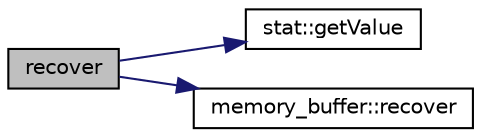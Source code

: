 digraph G
{
  edge [fontname="Helvetica",fontsize="10",labelfontname="Helvetica",labelfontsize="10"];
  node [fontname="Helvetica",fontsize="10",shape=record];
  rankdir=LR;
  Node1 [label="recover",height=0.2,width=0.4,color="black", fillcolor="grey75", style="filled" fontcolor="black"];
  Node1 -> Node2 [color="midnightblue",fontsize="10",style="solid"];
  Node2 [label="stat::getValue",height=0.2,width=0.4,color="black", fillcolor="white", style="filled",URL="$classstat.html#a466c0cff1754602817a62517d74a1d07"];
  Node1 -> Node3 [color="midnightblue",fontsize="10",style="solid"];
  Node3 [label="memory_buffer::recover",height=0.2,width=0.4,color="black", fillcolor="white", style="filled",URL="$classmemory__buffer.html#aeba532b66854fbd90e6ea96e8ee36e74"];
}
